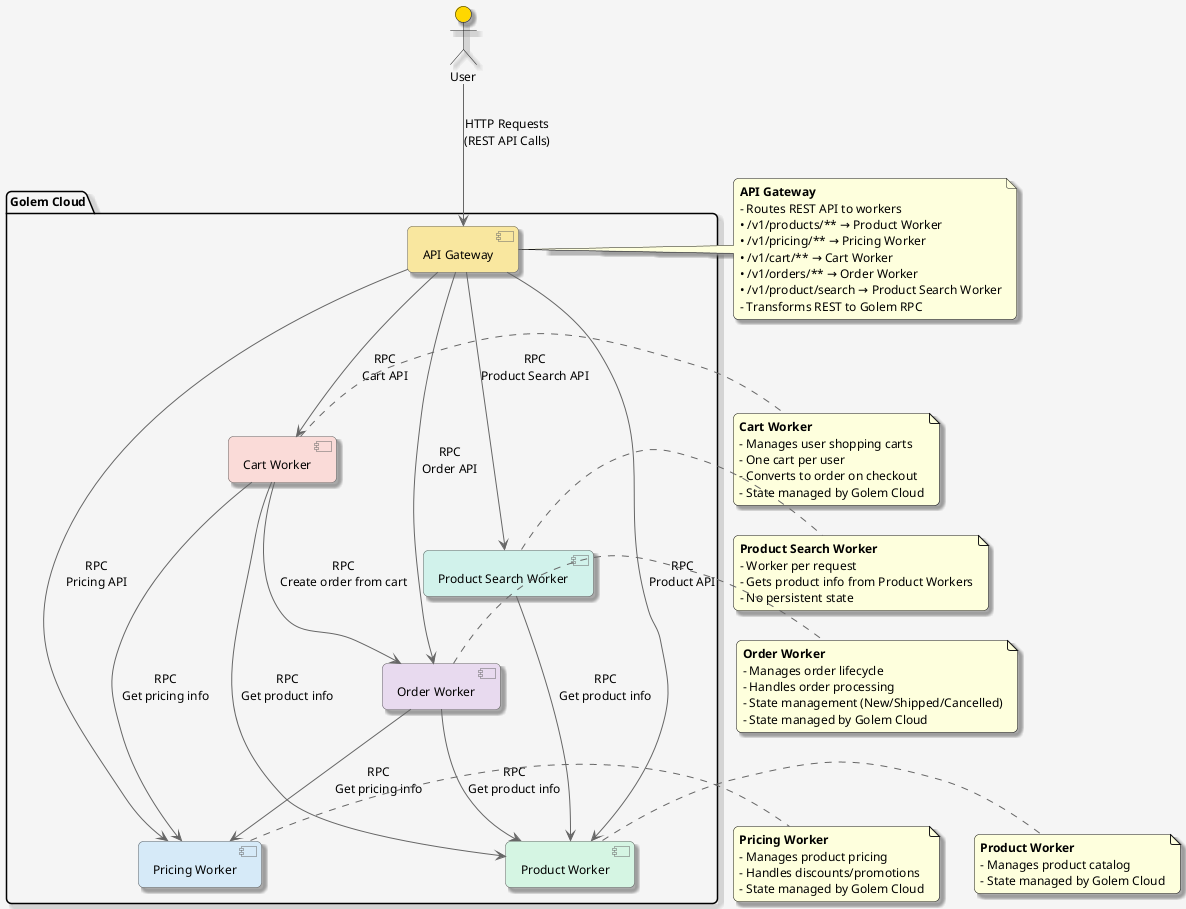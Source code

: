 @startuml Golem Shopping Architecture

' Define styles
skinparam componentStyle uml2
skinparam backgroundColor #F5F5F5
skinparam defaultFontName Arial
skinparam defaultFontSize 12
skinparam roundcorner 10
skinparam shadowing true
skinparam ArrowColor #666666
skinparam ComponentBackgroundColor #E8E8E8
skinparam ComponentBorderColor #666666

' Define components
actor "User" as user #FFD700

package "Golem Cloud" {
    [API Gateway] as gateway #F9E79F
    [Product Worker] as product #D5F5E3
    [Pricing Worker] as pricing #D6EAF8
    [Cart Worker] as cart #FADBD8
    [Order Worker] as order #E8DAEF
    [Product Search Worker] as product_search #D1F2EB
}

' Define relationships
user --> gateway : "HTTP Requests\n(REST API Calls)"

gateway --> product : "RPC\nProduct API"
gateway --> pricing : "RPC\nPricing API"
gateway --> cart : "RPC\nCart API"
gateway --> order : "RPC\nOrder API"
gateway --> product_search : "RPC\nProduct Search API"

' Worker-to-worker communication
cart --> product : "RPC\nGet product info"
cart --> pricing : "RPC\nGet pricing info"
cart --> order : "RPC\nCreate order from cart"
order --> product : "RPC\nGet product info"
order --> pricing : "RPC\nGet pricing info"
product_search --> product : "RPC\nGet product info"

' Add notes
note right of gateway
  <b>API Gateway</b>
  - Routes REST API to workers
  • /v1/products/** → Product Worker
  • /v1/pricing/** → Pricing Worker
  • /v1/cart/** → Cart Worker
  • /v1/orders/** → Order Worker
  • /v1/product/search → Product Search Worker
  - Transforms REST to Golem RPC
end note

note right of product
  <b>Product Worker</b>
  - Manages product catalog
  - State managed by Golem Cloud
end note

note right of pricing
  <b>Pricing Worker</b>
  - Manages product pricing
  - Handles discounts/promotions
  - State managed by Golem Cloud
end note

note right of cart
  <b>Cart Worker</b>
  - Manages user shopping carts
  - One cart per user
  - Converts to order on checkout
  - State managed by Golem Cloud
end note

note right of order
  <b>Order Worker</b>
  - Manages order lifecycle
  - Handles order processing
  - State management (New/Shipped/Cancelled)
  - State managed by Golem Cloud
end note

note right of product_search
  <b>Product Search Worker</b>
  - Worker per request
  - Gets product info from Product Workers
  - No persistent state
end note

@enduml
